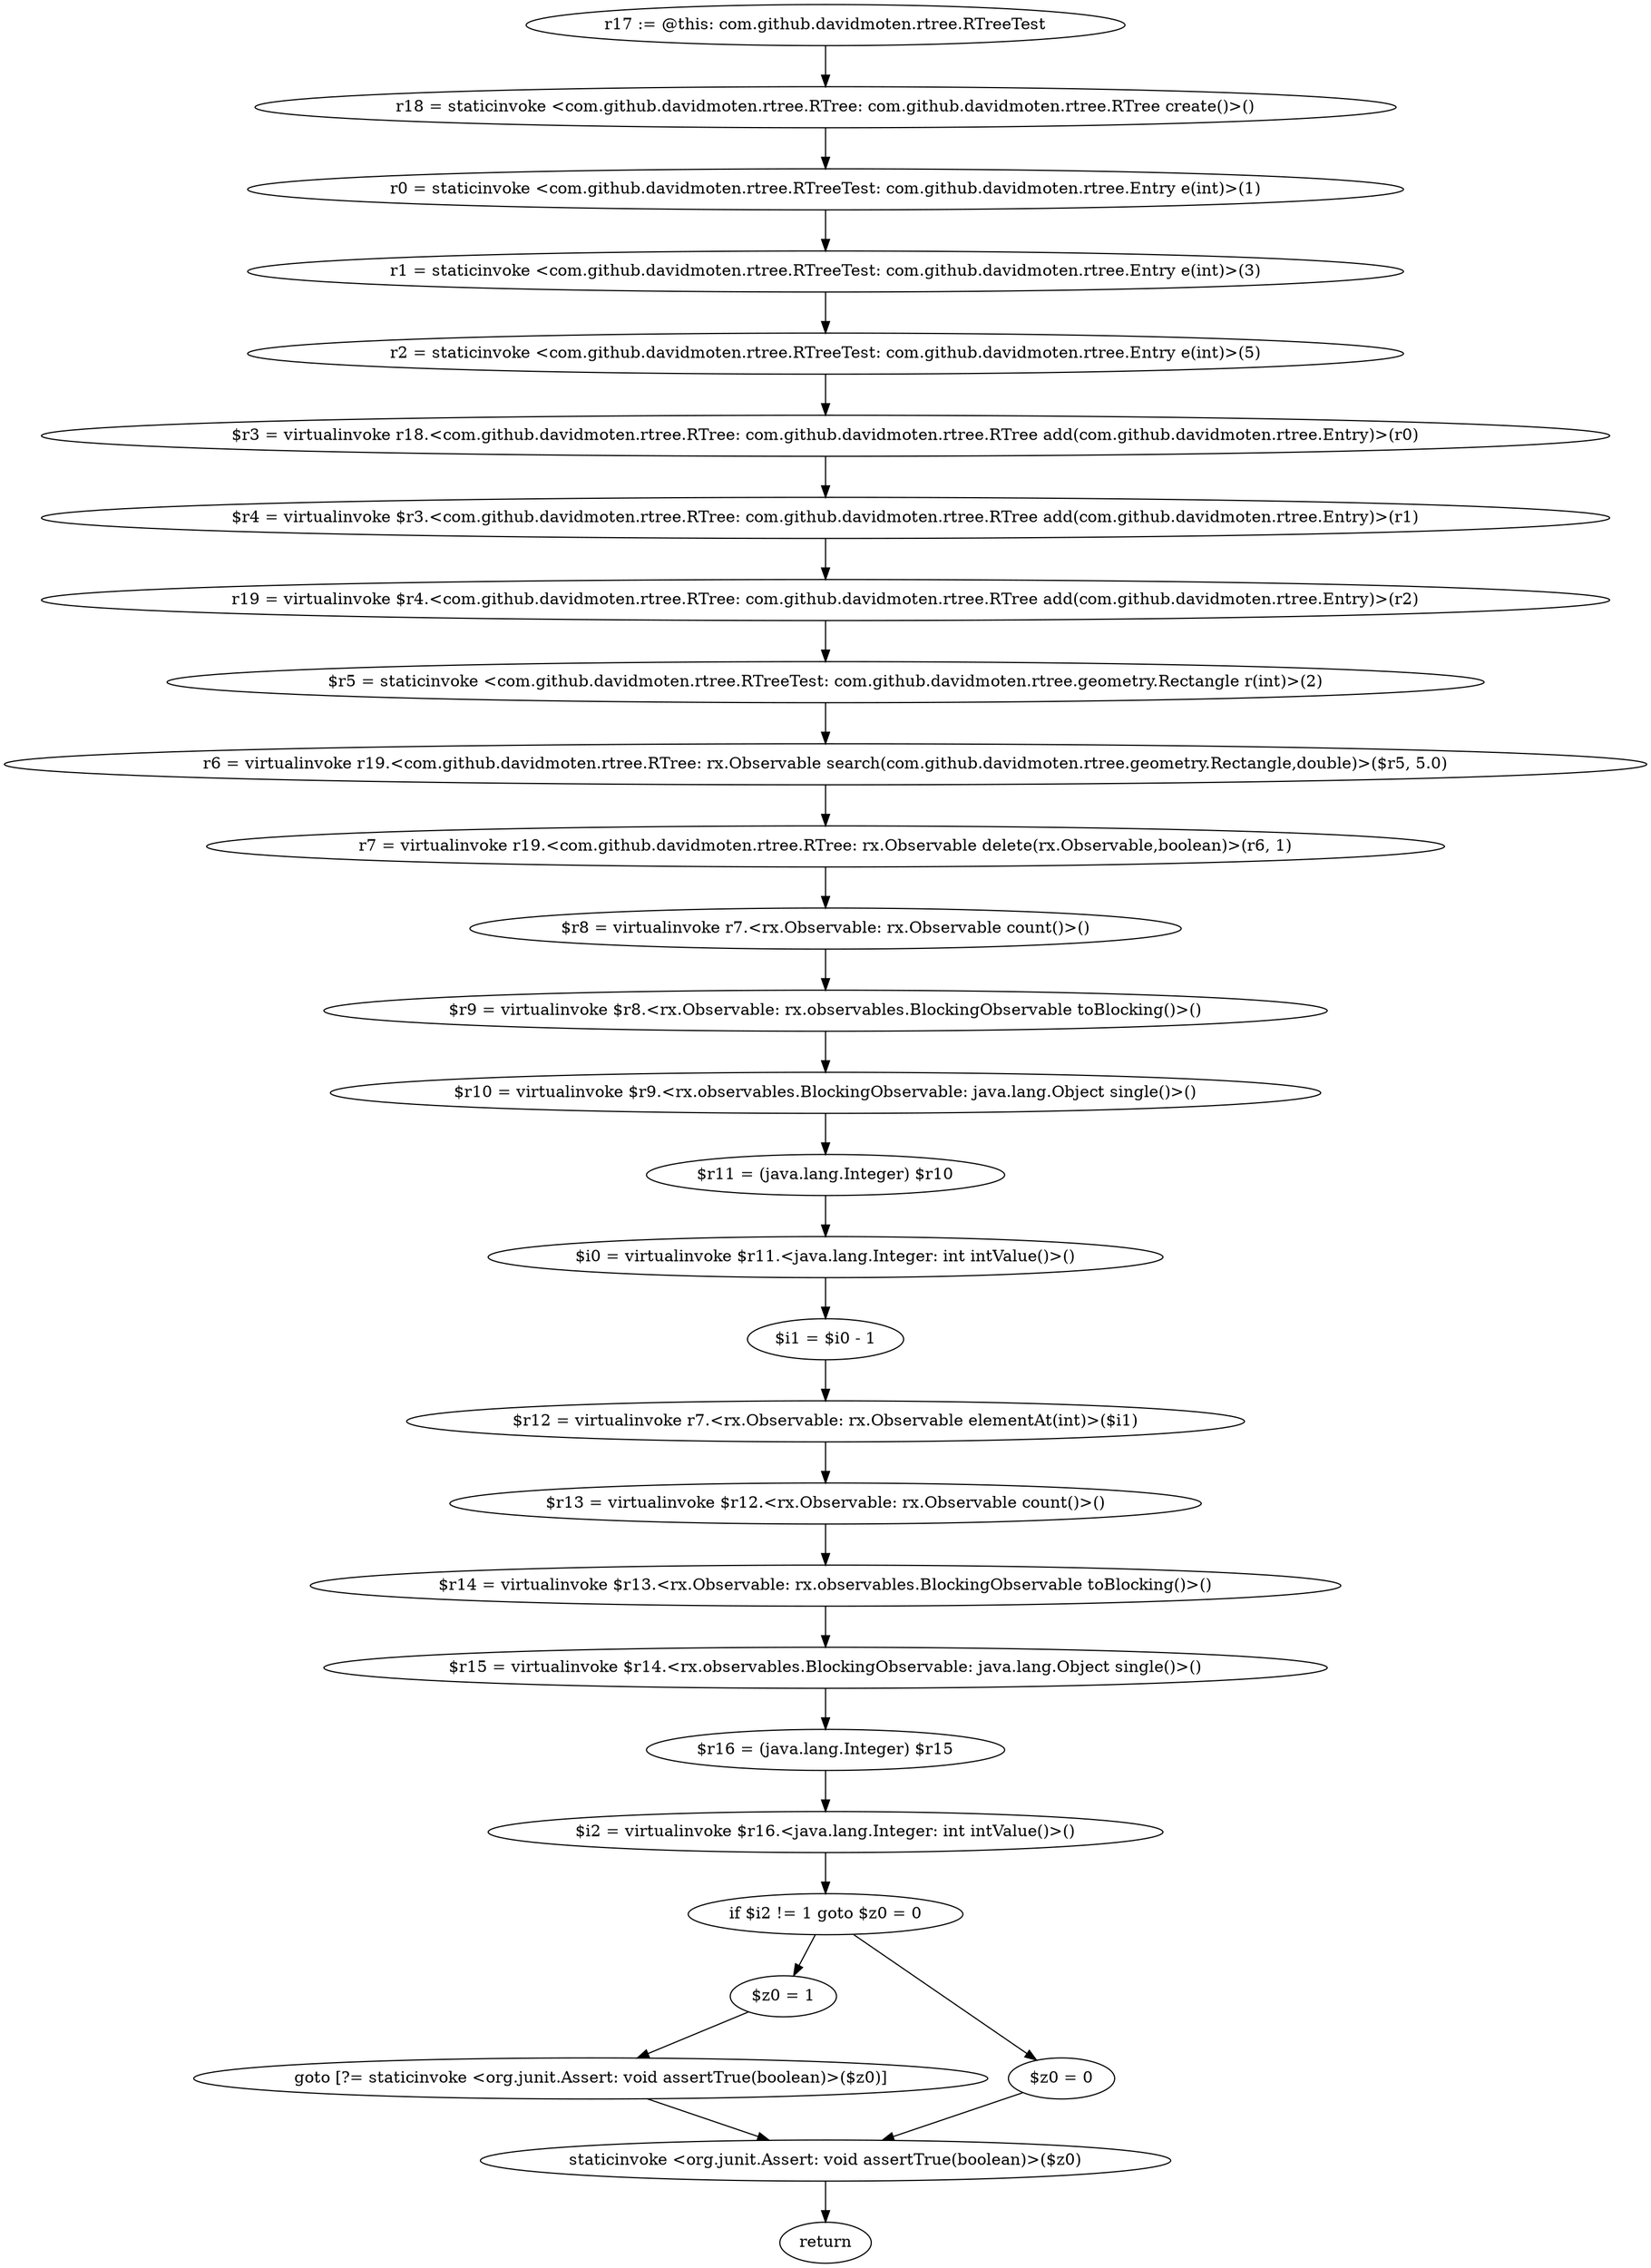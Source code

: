 digraph "unitGraph" {
    "r17 := @this: com.github.davidmoten.rtree.RTreeTest"
    "r18 = staticinvoke <com.github.davidmoten.rtree.RTree: com.github.davidmoten.rtree.RTree create()>()"
    "r0 = staticinvoke <com.github.davidmoten.rtree.RTreeTest: com.github.davidmoten.rtree.Entry e(int)>(1)"
    "r1 = staticinvoke <com.github.davidmoten.rtree.RTreeTest: com.github.davidmoten.rtree.Entry e(int)>(3)"
    "r2 = staticinvoke <com.github.davidmoten.rtree.RTreeTest: com.github.davidmoten.rtree.Entry e(int)>(5)"
    "$r3 = virtualinvoke r18.<com.github.davidmoten.rtree.RTree: com.github.davidmoten.rtree.RTree add(com.github.davidmoten.rtree.Entry)>(r0)"
    "$r4 = virtualinvoke $r3.<com.github.davidmoten.rtree.RTree: com.github.davidmoten.rtree.RTree add(com.github.davidmoten.rtree.Entry)>(r1)"
    "r19 = virtualinvoke $r4.<com.github.davidmoten.rtree.RTree: com.github.davidmoten.rtree.RTree add(com.github.davidmoten.rtree.Entry)>(r2)"
    "$r5 = staticinvoke <com.github.davidmoten.rtree.RTreeTest: com.github.davidmoten.rtree.geometry.Rectangle r(int)>(2)"
    "r6 = virtualinvoke r19.<com.github.davidmoten.rtree.RTree: rx.Observable search(com.github.davidmoten.rtree.geometry.Rectangle,double)>($r5, 5.0)"
    "r7 = virtualinvoke r19.<com.github.davidmoten.rtree.RTree: rx.Observable delete(rx.Observable,boolean)>(r6, 1)"
    "$r8 = virtualinvoke r7.<rx.Observable: rx.Observable count()>()"
    "$r9 = virtualinvoke $r8.<rx.Observable: rx.observables.BlockingObservable toBlocking()>()"
    "$r10 = virtualinvoke $r9.<rx.observables.BlockingObservable: java.lang.Object single()>()"
    "$r11 = (java.lang.Integer) $r10"
    "$i0 = virtualinvoke $r11.<java.lang.Integer: int intValue()>()"
    "$i1 = $i0 - 1"
    "$r12 = virtualinvoke r7.<rx.Observable: rx.Observable elementAt(int)>($i1)"
    "$r13 = virtualinvoke $r12.<rx.Observable: rx.Observable count()>()"
    "$r14 = virtualinvoke $r13.<rx.Observable: rx.observables.BlockingObservable toBlocking()>()"
    "$r15 = virtualinvoke $r14.<rx.observables.BlockingObservable: java.lang.Object single()>()"
    "$r16 = (java.lang.Integer) $r15"
    "$i2 = virtualinvoke $r16.<java.lang.Integer: int intValue()>()"
    "if $i2 != 1 goto $z0 = 0"
    "$z0 = 1"
    "goto [?= staticinvoke <org.junit.Assert: void assertTrue(boolean)>($z0)]"
    "$z0 = 0"
    "staticinvoke <org.junit.Assert: void assertTrue(boolean)>($z0)"
    "return"
    "r17 := @this: com.github.davidmoten.rtree.RTreeTest"->"r18 = staticinvoke <com.github.davidmoten.rtree.RTree: com.github.davidmoten.rtree.RTree create()>()";
    "r18 = staticinvoke <com.github.davidmoten.rtree.RTree: com.github.davidmoten.rtree.RTree create()>()"->"r0 = staticinvoke <com.github.davidmoten.rtree.RTreeTest: com.github.davidmoten.rtree.Entry e(int)>(1)";
    "r0 = staticinvoke <com.github.davidmoten.rtree.RTreeTest: com.github.davidmoten.rtree.Entry e(int)>(1)"->"r1 = staticinvoke <com.github.davidmoten.rtree.RTreeTest: com.github.davidmoten.rtree.Entry e(int)>(3)";
    "r1 = staticinvoke <com.github.davidmoten.rtree.RTreeTest: com.github.davidmoten.rtree.Entry e(int)>(3)"->"r2 = staticinvoke <com.github.davidmoten.rtree.RTreeTest: com.github.davidmoten.rtree.Entry e(int)>(5)";
    "r2 = staticinvoke <com.github.davidmoten.rtree.RTreeTest: com.github.davidmoten.rtree.Entry e(int)>(5)"->"$r3 = virtualinvoke r18.<com.github.davidmoten.rtree.RTree: com.github.davidmoten.rtree.RTree add(com.github.davidmoten.rtree.Entry)>(r0)";
    "$r3 = virtualinvoke r18.<com.github.davidmoten.rtree.RTree: com.github.davidmoten.rtree.RTree add(com.github.davidmoten.rtree.Entry)>(r0)"->"$r4 = virtualinvoke $r3.<com.github.davidmoten.rtree.RTree: com.github.davidmoten.rtree.RTree add(com.github.davidmoten.rtree.Entry)>(r1)";
    "$r4 = virtualinvoke $r3.<com.github.davidmoten.rtree.RTree: com.github.davidmoten.rtree.RTree add(com.github.davidmoten.rtree.Entry)>(r1)"->"r19 = virtualinvoke $r4.<com.github.davidmoten.rtree.RTree: com.github.davidmoten.rtree.RTree add(com.github.davidmoten.rtree.Entry)>(r2)";
    "r19 = virtualinvoke $r4.<com.github.davidmoten.rtree.RTree: com.github.davidmoten.rtree.RTree add(com.github.davidmoten.rtree.Entry)>(r2)"->"$r5 = staticinvoke <com.github.davidmoten.rtree.RTreeTest: com.github.davidmoten.rtree.geometry.Rectangle r(int)>(2)";
    "$r5 = staticinvoke <com.github.davidmoten.rtree.RTreeTest: com.github.davidmoten.rtree.geometry.Rectangle r(int)>(2)"->"r6 = virtualinvoke r19.<com.github.davidmoten.rtree.RTree: rx.Observable search(com.github.davidmoten.rtree.geometry.Rectangle,double)>($r5, 5.0)";
    "r6 = virtualinvoke r19.<com.github.davidmoten.rtree.RTree: rx.Observable search(com.github.davidmoten.rtree.geometry.Rectangle,double)>($r5, 5.0)"->"r7 = virtualinvoke r19.<com.github.davidmoten.rtree.RTree: rx.Observable delete(rx.Observable,boolean)>(r6, 1)";
    "r7 = virtualinvoke r19.<com.github.davidmoten.rtree.RTree: rx.Observable delete(rx.Observable,boolean)>(r6, 1)"->"$r8 = virtualinvoke r7.<rx.Observable: rx.Observable count()>()";
    "$r8 = virtualinvoke r7.<rx.Observable: rx.Observable count()>()"->"$r9 = virtualinvoke $r8.<rx.Observable: rx.observables.BlockingObservable toBlocking()>()";
    "$r9 = virtualinvoke $r8.<rx.Observable: rx.observables.BlockingObservable toBlocking()>()"->"$r10 = virtualinvoke $r9.<rx.observables.BlockingObservable: java.lang.Object single()>()";
    "$r10 = virtualinvoke $r9.<rx.observables.BlockingObservable: java.lang.Object single()>()"->"$r11 = (java.lang.Integer) $r10";
    "$r11 = (java.lang.Integer) $r10"->"$i0 = virtualinvoke $r11.<java.lang.Integer: int intValue()>()";
    "$i0 = virtualinvoke $r11.<java.lang.Integer: int intValue()>()"->"$i1 = $i0 - 1";
    "$i1 = $i0 - 1"->"$r12 = virtualinvoke r7.<rx.Observable: rx.Observable elementAt(int)>($i1)";
    "$r12 = virtualinvoke r7.<rx.Observable: rx.Observable elementAt(int)>($i1)"->"$r13 = virtualinvoke $r12.<rx.Observable: rx.Observable count()>()";
    "$r13 = virtualinvoke $r12.<rx.Observable: rx.Observable count()>()"->"$r14 = virtualinvoke $r13.<rx.Observable: rx.observables.BlockingObservable toBlocking()>()";
    "$r14 = virtualinvoke $r13.<rx.Observable: rx.observables.BlockingObservable toBlocking()>()"->"$r15 = virtualinvoke $r14.<rx.observables.BlockingObservable: java.lang.Object single()>()";
    "$r15 = virtualinvoke $r14.<rx.observables.BlockingObservable: java.lang.Object single()>()"->"$r16 = (java.lang.Integer) $r15";
    "$r16 = (java.lang.Integer) $r15"->"$i2 = virtualinvoke $r16.<java.lang.Integer: int intValue()>()";
    "$i2 = virtualinvoke $r16.<java.lang.Integer: int intValue()>()"->"if $i2 != 1 goto $z0 = 0";
    "if $i2 != 1 goto $z0 = 0"->"$z0 = 1";
    "if $i2 != 1 goto $z0 = 0"->"$z0 = 0";
    "$z0 = 1"->"goto [?= staticinvoke <org.junit.Assert: void assertTrue(boolean)>($z0)]";
    "goto [?= staticinvoke <org.junit.Assert: void assertTrue(boolean)>($z0)]"->"staticinvoke <org.junit.Assert: void assertTrue(boolean)>($z0)";
    "$z0 = 0"->"staticinvoke <org.junit.Assert: void assertTrue(boolean)>($z0)";
    "staticinvoke <org.junit.Assert: void assertTrue(boolean)>($z0)"->"return";
}

